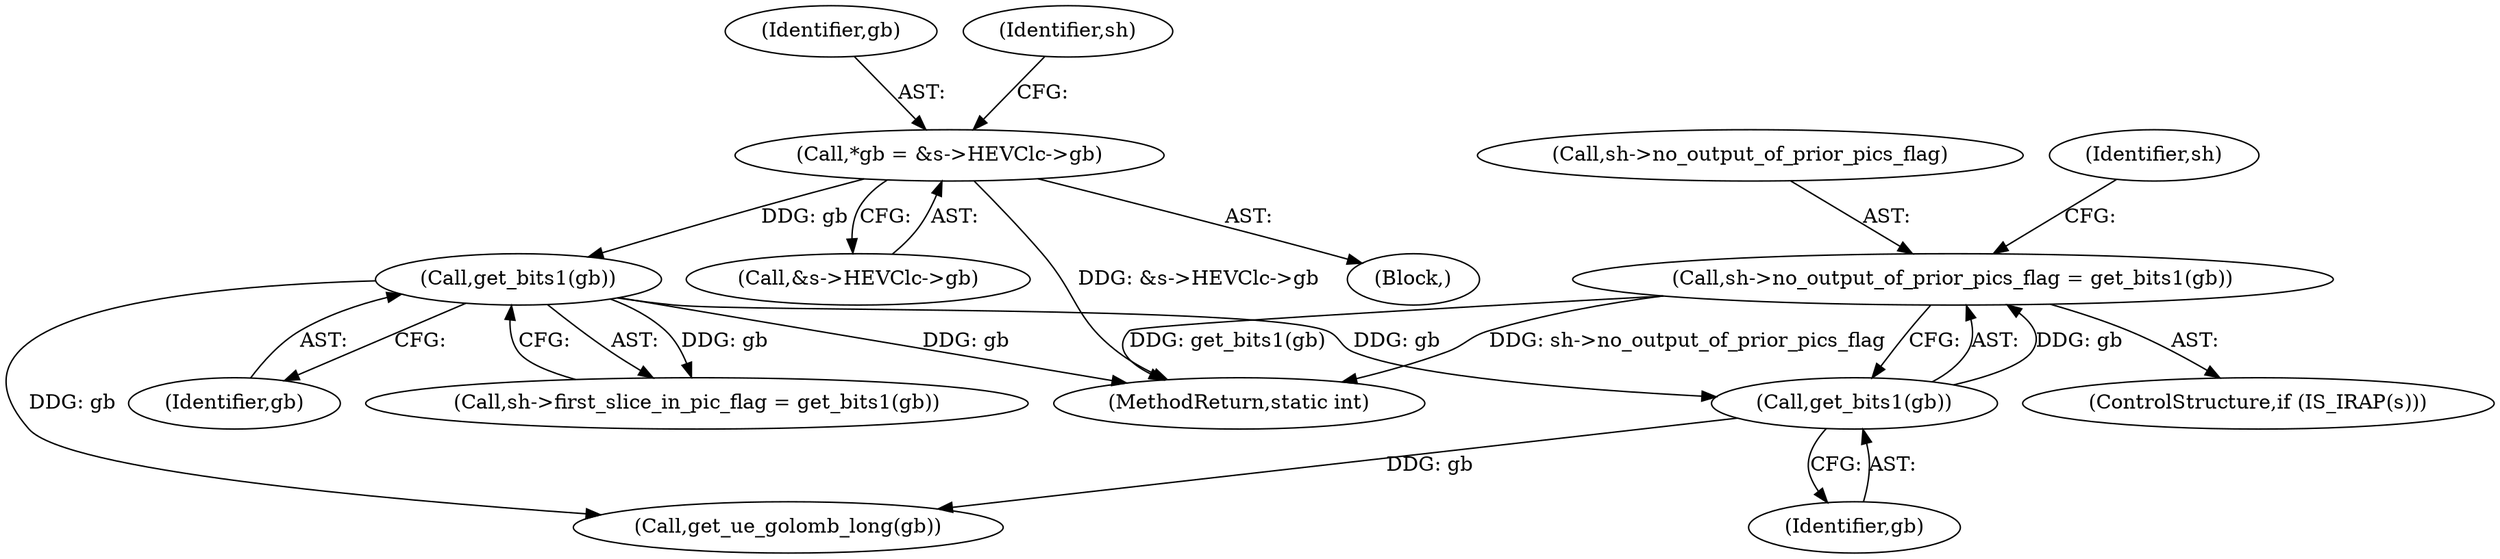 digraph "0_FFmpeg_54655623a82632e7624714d7b2a3e039dc5faa7e_0@pointer" {
"1000191" [label="(Call,sh->no_output_of_prior_pics_flag = get_bits1(gb))"];
"1000195" [label="(Call,get_bits1(gb))"];
"1000132" [label="(Call,get_bits1(gb))"];
"1000111" [label="(Call,*gb = &s->HEVClc->gb)"];
"1000109" [label="(Block,)"];
"1000199" [label="(Identifier,sh)"];
"1000191" [label="(Call,sh->no_output_of_prior_pics_flag = get_bits1(gb))"];
"1000192" [label="(Call,sh->no_output_of_prior_pics_flag)"];
"1000112" [label="(Identifier,gb)"];
"1002212" [label="(MethodReturn,static int)"];
"1000132" [label="(Call,get_bits1(gb))"];
"1000111" [label="(Call,*gb = &s->HEVClc->gb)"];
"1000113" [label="(Call,&s->HEVClc->gb)"];
"1000121" [label="(Identifier,sh)"];
"1000201" [label="(Call,get_ue_golomb_long(gb))"];
"1000195" [label="(Call,get_bits1(gb))"];
"1000128" [label="(Call,sh->first_slice_in_pic_flag = get_bits1(gb))"];
"1000133" [label="(Identifier,gb)"];
"1000188" [label="(ControlStructure,if (IS_IRAP(s)))"];
"1000196" [label="(Identifier,gb)"];
"1000191" -> "1000188"  [label="AST: "];
"1000191" -> "1000195"  [label="CFG: "];
"1000192" -> "1000191"  [label="AST: "];
"1000195" -> "1000191"  [label="AST: "];
"1000199" -> "1000191"  [label="CFG: "];
"1000191" -> "1002212"  [label="DDG: get_bits1(gb)"];
"1000191" -> "1002212"  [label="DDG: sh->no_output_of_prior_pics_flag"];
"1000195" -> "1000191"  [label="DDG: gb"];
"1000195" -> "1000196"  [label="CFG: "];
"1000196" -> "1000195"  [label="AST: "];
"1000132" -> "1000195"  [label="DDG: gb"];
"1000195" -> "1000201"  [label="DDG: gb"];
"1000132" -> "1000128"  [label="AST: "];
"1000132" -> "1000133"  [label="CFG: "];
"1000133" -> "1000132"  [label="AST: "];
"1000128" -> "1000132"  [label="CFG: "];
"1000132" -> "1002212"  [label="DDG: gb"];
"1000132" -> "1000128"  [label="DDG: gb"];
"1000111" -> "1000132"  [label="DDG: gb"];
"1000132" -> "1000201"  [label="DDG: gb"];
"1000111" -> "1000109"  [label="AST: "];
"1000111" -> "1000113"  [label="CFG: "];
"1000112" -> "1000111"  [label="AST: "];
"1000113" -> "1000111"  [label="AST: "];
"1000121" -> "1000111"  [label="CFG: "];
"1000111" -> "1002212"  [label="DDG: &s->HEVClc->gb"];
}
